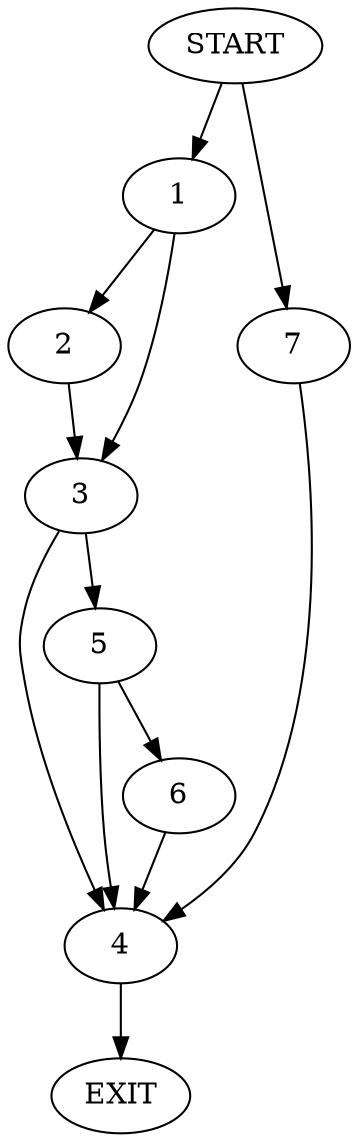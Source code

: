 digraph {
0 [label="START"]
8 [label="EXIT"]
0 -> 1
1 -> 2
1 -> 3
2 -> 3
3 -> 4
3 -> 5
4 -> 8
5 -> 6
5 -> 4
6 -> 4
0 -> 7
7 -> 4
}
